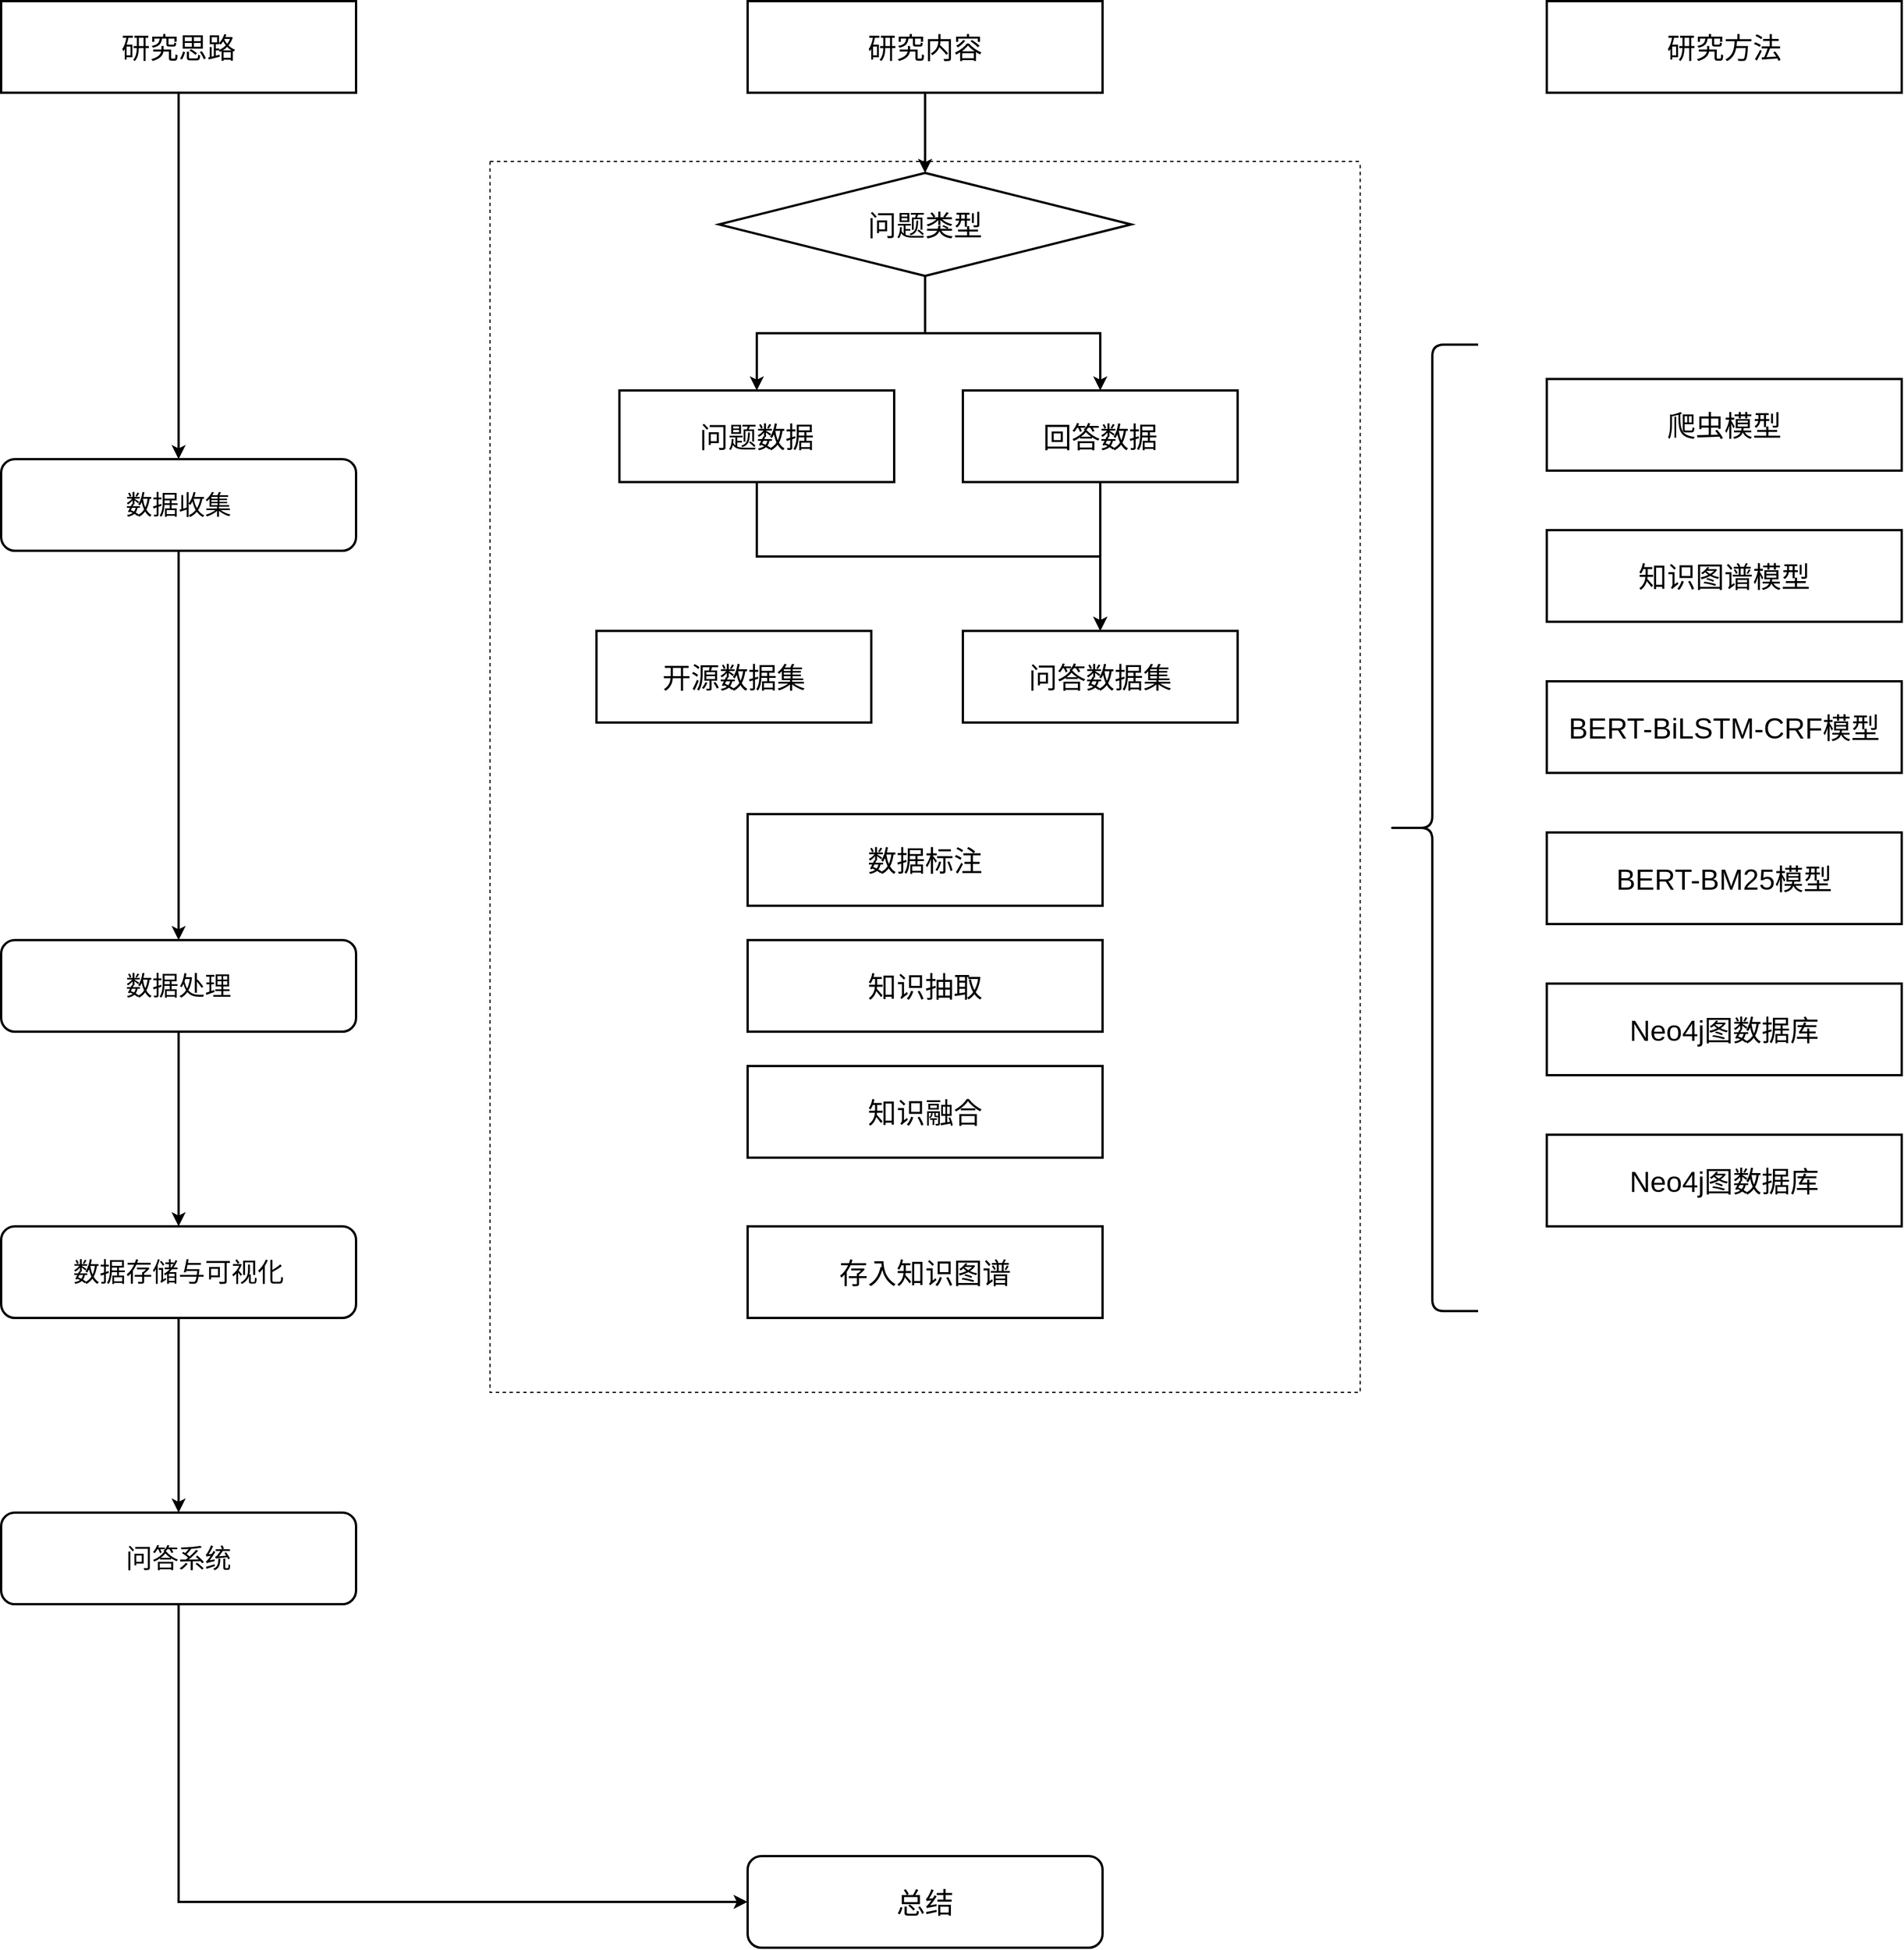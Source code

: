 <mxfile version="21.3.5" type="github">
  <diagram name="第 1 页" id="BkI8JdYgQdZCdrs7bFFf">
    <mxGraphModel dx="3585" dy="1855" grid="1" gridSize="10" guides="1" tooltips="1" connect="1" arrows="1" fold="1" page="1" pageScale="1" pageWidth="2339" pageHeight="3300" math="0" shadow="0">
      <root>
        <mxCell id="0" />
        <mxCell id="1" parent="0" />
        <mxCell id="ffHTg9A-WrRPwyuQ6HW6-67" style="edgeStyle=orthogonalEdgeStyle;rounded=0;orthogonalLoop=1;jettySize=auto;html=1;exitX=0.5;exitY=1;exitDx=0;exitDy=0;strokeWidth=2;" edge="1" parent="1" source="ffHTg9A-WrRPwyuQ6HW6-4" target="ffHTg9A-WrRPwyuQ6HW6-38">
          <mxGeometry relative="1" as="geometry" />
        </mxCell>
        <mxCell id="ffHTg9A-WrRPwyuQ6HW6-4" value="&lt;font style=&quot;font-size: 23px;&quot;&gt;数据收集&lt;/font&gt;" style="rounded=1;whiteSpace=wrap;html=1;strokeWidth=2;" vertex="1" parent="1">
          <mxGeometry x="150" y="480" width="310" height="80" as="geometry" />
        </mxCell>
        <mxCell id="ffHTg9A-WrRPwyuQ6HW6-45" style="edgeStyle=orthogonalEdgeStyle;rounded=0;orthogonalLoop=1;jettySize=auto;html=1;exitX=0.5;exitY=1;exitDx=0;exitDy=0;entryX=0.5;entryY=0;entryDx=0;entryDy=0;strokeWidth=2;" edge="1" parent="1" source="ffHTg9A-WrRPwyuQ6HW6-15" target="ffHTg9A-WrRPwyuQ6HW6-43">
          <mxGeometry relative="1" as="geometry" />
        </mxCell>
        <mxCell id="ffHTg9A-WrRPwyuQ6HW6-46" style="edgeStyle=orthogonalEdgeStyle;rounded=0;orthogonalLoop=1;jettySize=auto;html=1;exitX=0.5;exitY=1;exitDx=0;exitDy=0;entryX=0.5;entryY=0;entryDx=0;entryDy=0;strokeWidth=2;" edge="1" parent="1" source="ffHTg9A-WrRPwyuQ6HW6-15" target="ffHTg9A-WrRPwyuQ6HW6-44">
          <mxGeometry relative="1" as="geometry" />
        </mxCell>
        <mxCell id="ffHTg9A-WrRPwyuQ6HW6-15" value="&lt;font style=&quot;font-size: 25px;&quot;&gt;问题类型&lt;/font&gt;" style="rhombus;whiteSpace=wrap;html=1;strokeWidth=2;" vertex="1" parent="1">
          <mxGeometry x="777" y="230" width="360" height="90" as="geometry" />
        </mxCell>
        <mxCell id="ffHTg9A-WrRPwyuQ6HW6-31" value="&lt;font style=&quot;font-size: 25px;&quot;&gt;BERT-BiLSTM-CRF模型&lt;/font&gt;" style="rounded=0;whiteSpace=wrap;html=1;strokeWidth=2;" vertex="1" parent="1">
          <mxGeometry x="1500" y="674" width="310" height="80" as="geometry" />
        </mxCell>
        <mxCell id="ffHTg9A-WrRPwyuQ6HW6-32" value="&lt;font style=&quot;font-size: 25px;&quot;&gt;知识图谱模型&lt;/font&gt;" style="rounded=0;whiteSpace=wrap;html=1;strokeWidth=2;" vertex="1" parent="1">
          <mxGeometry x="1500" y="542" width="310" height="80" as="geometry" />
        </mxCell>
        <mxCell id="ffHTg9A-WrRPwyuQ6HW6-33" value="&lt;font style=&quot;font-size: 25px;&quot;&gt;BERT-BM25模型&lt;/font&gt;" style="rounded=0;whiteSpace=wrap;html=1;strokeWidth=2;" vertex="1" parent="1">
          <mxGeometry x="1500" y="806" width="310" height="80" as="geometry" />
        </mxCell>
        <mxCell id="ffHTg9A-WrRPwyuQ6HW6-34" value="&lt;font style=&quot;font-size: 25px;&quot;&gt;爬虫模型&lt;/font&gt;" style="rounded=0;whiteSpace=wrap;html=1;strokeWidth=2;" vertex="1" parent="1">
          <mxGeometry x="1500" y="410" width="310" height="80" as="geometry" />
        </mxCell>
        <mxCell id="ffHTg9A-WrRPwyuQ6HW6-35" value="&lt;font style=&quot;font-size: 25px;&quot;&gt;研究方法&lt;/font&gt;" style="rounded=0;whiteSpace=wrap;html=1;strokeWidth=2;" vertex="1" parent="1">
          <mxGeometry x="1500" y="80" width="310" height="80" as="geometry" />
        </mxCell>
        <mxCell id="ffHTg9A-WrRPwyuQ6HW6-42" style="edgeStyle=orthogonalEdgeStyle;rounded=0;orthogonalLoop=1;jettySize=auto;html=1;exitX=0.5;exitY=1;exitDx=0;exitDy=0;entryX=0.5;entryY=0;entryDx=0;entryDy=0;strokeWidth=2;" edge="1" parent="1" source="ffHTg9A-WrRPwyuQ6HW6-36" target="ffHTg9A-WrRPwyuQ6HW6-15">
          <mxGeometry relative="1" as="geometry" />
        </mxCell>
        <mxCell id="ffHTg9A-WrRPwyuQ6HW6-36" value="&lt;font style=&quot;font-size: 25px;&quot;&gt;研究内容&lt;/font&gt;" style="rounded=0;whiteSpace=wrap;html=1;strokeWidth=2;" vertex="1" parent="1">
          <mxGeometry x="802" y="80" width="310" height="80" as="geometry" />
        </mxCell>
        <mxCell id="ffHTg9A-WrRPwyuQ6HW6-66" style="edgeStyle=orthogonalEdgeStyle;rounded=0;orthogonalLoop=1;jettySize=auto;html=1;exitX=0.5;exitY=1;exitDx=0;exitDy=0;entryX=0.5;entryY=0;entryDx=0;entryDy=0;strokeWidth=2;" edge="1" parent="1" source="ffHTg9A-WrRPwyuQ6HW6-37" target="ffHTg9A-WrRPwyuQ6HW6-4">
          <mxGeometry relative="1" as="geometry" />
        </mxCell>
        <mxCell id="ffHTg9A-WrRPwyuQ6HW6-37" value="&lt;font style=&quot;font-size: 25px;&quot;&gt;研究思路&lt;/font&gt;" style="rounded=0;whiteSpace=wrap;html=1;strokeWidth=2;" vertex="1" parent="1">
          <mxGeometry x="150" y="80" width="310" height="80" as="geometry" />
        </mxCell>
        <mxCell id="ffHTg9A-WrRPwyuQ6HW6-68" style="edgeStyle=orthogonalEdgeStyle;rounded=0;orthogonalLoop=1;jettySize=auto;html=1;exitX=0.5;exitY=1;exitDx=0;exitDy=0;strokeWidth=2;" edge="1" parent="1" source="ffHTg9A-WrRPwyuQ6HW6-38" target="ffHTg9A-WrRPwyuQ6HW6-39">
          <mxGeometry relative="1" as="geometry" />
        </mxCell>
        <mxCell id="ffHTg9A-WrRPwyuQ6HW6-38" value="&lt;font style=&quot;font-size: 23px;&quot;&gt;数据处理&lt;/font&gt;" style="rounded=1;whiteSpace=wrap;html=1;strokeWidth=2;" vertex="1" parent="1">
          <mxGeometry x="150" y="900" width="310" height="80" as="geometry" />
        </mxCell>
        <mxCell id="ffHTg9A-WrRPwyuQ6HW6-69" style="edgeStyle=orthogonalEdgeStyle;rounded=0;orthogonalLoop=1;jettySize=auto;html=1;exitX=0.5;exitY=1;exitDx=0;exitDy=0;entryX=0.5;entryY=0;entryDx=0;entryDy=0;strokeWidth=2;" edge="1" parent="1" source="ffHTg9A-WrRPwyuQ6HW6-39" target="ffHTg9A-WrRPwyuQ6HW6-41">
          <mxGeometry relative="1" as="geometry" />
        </mxCell>
        <mxCell id="ffHTg9A-WrRPwyuQ6HW6-39" value="&lt;font style=&quot;font-size: 23px;&quot;&gt;数据存储与可视化&lt;/font&gt;" style="rounded=1;whiteSpace=wrap;html=1;strokeWidth=2;" vertex="1" parent="1">
          <mxGeometry x="150" y="1150" width="310" height="80" as="geometry" />
        </mxCell>
        <mxCell id="ffHTg9A-WrRPwyuQ6HW6-74" style="edgeStyle=orthogonalEdgeStyle;rounded=0;orthogonalLoop=1;jettySize=auto;html=1;exitX=0.5;exitY=1;exitDx=0;exitDy=0;entryX=0;entryY=0.5;entryDx=0;entryDy=0;strokeWidth=2;" edge="1" parent="1" source="ffHTg9A-WrRPwyuQ6HW6-41" target="ffHTg9A-WrRPwyuQ6HW6-60">
          <mxGeometry relative="1" as="geometry" />
        </mxCell>
        <mxCell id="ffHTg9A-WrRPwyuQ6HW6-41" value="&lt;font style=&quot;font-size: 23px;&quot;&gt;问答系统&lt;/font&gt;" style="rounded=1;whiteSpace=wrap;html=1;strokeWidth=2;" vertex="1" parent="1">
          <mxGeometry x="150" y="1400" width="310" height="80" as="geometry" />
        </mxCell>
        <mxCell id="ffHTg9A-WrRPwyuQ6HW6-49" style="edgeStyle=orthogonalEdgeStyle;rounded=0;orthogonalLoop=1;jettySize=auto;html=1;exitX=0.5;exitY=1;exitDx=0;exitDy=0;entryX=0.5;entryY=0;entryDx=0;entryDy=0;strokeWidth=2;" edge="1" parent="1" source="ffHTg9A-WrRPwyuQ6HW6-43" target="ffHTg9A-WrRPwyuQ6HW6-48">
          <mxGeometry relative="1" as="geometry" />
        </mxCell>
        <mxCell id="ffHTg9A-WrRPwyuQ6HW6-43" value="&lt;font style=&quot;font-size: 25px;&quot;&gt;问题数据&lt;/font&gt;" style="rounded=0;whiteSpace=wrap;html=1;strokeWidth=2;" vertex="1" parent="1">
          <mxGeometry x="690" y="420" width="240" height="80" as="geometry" />
        </mxCell>
        <mxCell id="ffHTg9A-WrRPwyuQ6HW6-51" style="edgeStyle=orthogonalEdgeStyle;rounded=0;orthogonalLoop=1;jettySize=auto;html=1;exitX=0.5;exitY=1;exitDx=0;exitDy=0;entryX=0.5;entryY=0;entryDx=0;entryDy=0;strokeWidth=2;" edge="1" parent="1" source="ffHTg9A-WrRPwyuQ6HW6-44" target="ffHTg9A-WrRPwyuQ6HW6-48">
          <mxGeometry relative="1" as="geometry" />
        </mxCell>
        <mxCell id="ffHTg9A-WrRPwyuQ6HW6-44" value="&lt;span style=&quot;font-size: 25px;&quot;&gt;回答数据&lt;/span&gt;" style="rounded=0;whiteSpace=wrap;html=1;strokeWidth=2;" vertex="1" parent="1">
          <mxGeometry x="990" y="420" width="240" height="80" as="geometry" />
        </mxCell>
        <mxCell id="ffHTg9A-WrRPwyuQ6HW6-48" value="&lt;font style=&quot;font-size: 25px;&quot;&gt;问答数据集&lt;/font&gt;" style="rounded=0;whiteSpace=wrap;html=1;strokeWidth=2;" vertex="1" parent="1">
          <mxGeometry x="990" y="630" width="240" height="80" as="geometry" />
        </mxCell>
        <mxCell id="ffHTg9A-WrRPwyuQ6HW6-53" value="&lt;font style=&quot;font-size: 25px;&quot;&gt;开源数据集&lt;/font&gt;" style="rounded=0;whiteSpace=wrap;html=1;strokeWidth=2;" vertex="1" parent="1">
          <mxGeometry x="670" y="630" width="240" height="80" as="geometry" />
        </mxCell>
        <mxCell id="ffHTg9A-WrRPwyuQ6HW6-55" value="&lt;font style=&quot;font-size: 25px;&quot;&gt;数据标注&lt;/font&gt;" style="rounded=0;whiteSpace=wrap;html=1;strokeWidth=2;" vertex="1" parent="1">
          <mxGeometry x="802" y="790" width="310" height="80" as="geometry" />
        </mxCell>
        <mxCell id="ffHTg9A-WrRPwyuQ6HW6-56" value="&lt;span style=&quot;font-size: 25px;&quot;&gt;知识抽取&lt;/span&gt;" style="rounded=0;whiteSpace=wrap;html=1;strokeWidth=2;" vertex="1" parent="1">
          <mxGeometry x="802" y="900" width="310" height="80" as="geometry" />
        </mxCell>
        <mxCell id="ffHTg9A-WrRPwyuQ6HW6-57" value="&lt;span style=&quot;font-size: 25px;&quot;&gt;知识融合&lt;/span&gt;" style="rounded=0;whiteSpace=wrap;html=1;strokeWidth=2;" vertex="1" parent="1">
          <mxGeometry x="802" y="1010" width="310" height="80" as="geometry" />
        </mxCell>
        <mxCell id="ffHTg9A-WrRPwyuQ6HW6-59" value="&lt;span style=&quot;font-size: 25px;&quot;&gt;存入知识图谱&lt;/span&gt;" style="rounded=0;whiteSpace=wrap;html=1;strokeWidth=2;" vertex="1" parent="1">
          <mxGeometry x="802" y="1150" width="310" height="80" as="geometry" />
        </mxCell>
        <mxCell id="ffHTg9A-WrRPwyuQ6HW6-60" value="&lt;span style=&quot;font-size: 25px;&quot;&gt;总结&lt;/span&gt;" style="rounded=1;whiteSpace=wrap;html=1;strokeWidth=2;" vertex="1" parent="1">
          <mxGeometry x="802" y="1700" width="310" height="80" as="geometry" />
        </mxCell>
        <mxCell id="ffHTg9A-WrRPwyuQ6HW6-62" value="&lt;font style=&quot;font-size: 25px;&quot;&gt;Neo4j图数据库&lt;/font&gt;" style="rounded=0;whiteSpace=wrap;html=1;strokeWidth=2;" vertex="1" parent="1">
          <mxGeometry x="1500" y="938" width="310" height="80" as="geometry" />
        </mxCell>
        <mxCell id="ffHTg9A-WrRPwyuQ6HW6-63" value="&lt;font style=&quot;font-size: 25px;&quot;&gt;Neo4j图数据库&lt;/font&gt;" style="rounded=0;whiteSpace=wrap;html=1;strokeWidth=2;" vertex="1" parent="1">
          <mxGeometry x="1500" y="1070" width="310" height="80" as="geometry" />
        </mxCell>
        <mxCell id="ffHTg9A-WrRPwyuQ6HW6-65" value="" style="swimlane;startSize=0;dashed=1;" vertex="1" parent="1">
          <mxGeometry x="577" y="220" width="760" height="1075" as="geometry" />
        </mxCell>
        <mxCell id="ffHTg9A-WrRPwyuQ6HW6-72" value="" style="shape=curlyBracket;whiteSpace=wrap;html=1;rounded=1;labelPosition=left;verticalLabelPosition=middle;align=right;verticalAlign=middle;strokeWidth=2;" vertex="1" parent="1">
          <mxGeometry x="1360" y="380" width="80" height="844" as="geometry" />
        </mxCell>
      </root>
    </mxGraphModel>
  </diagram>
</mxfile>
